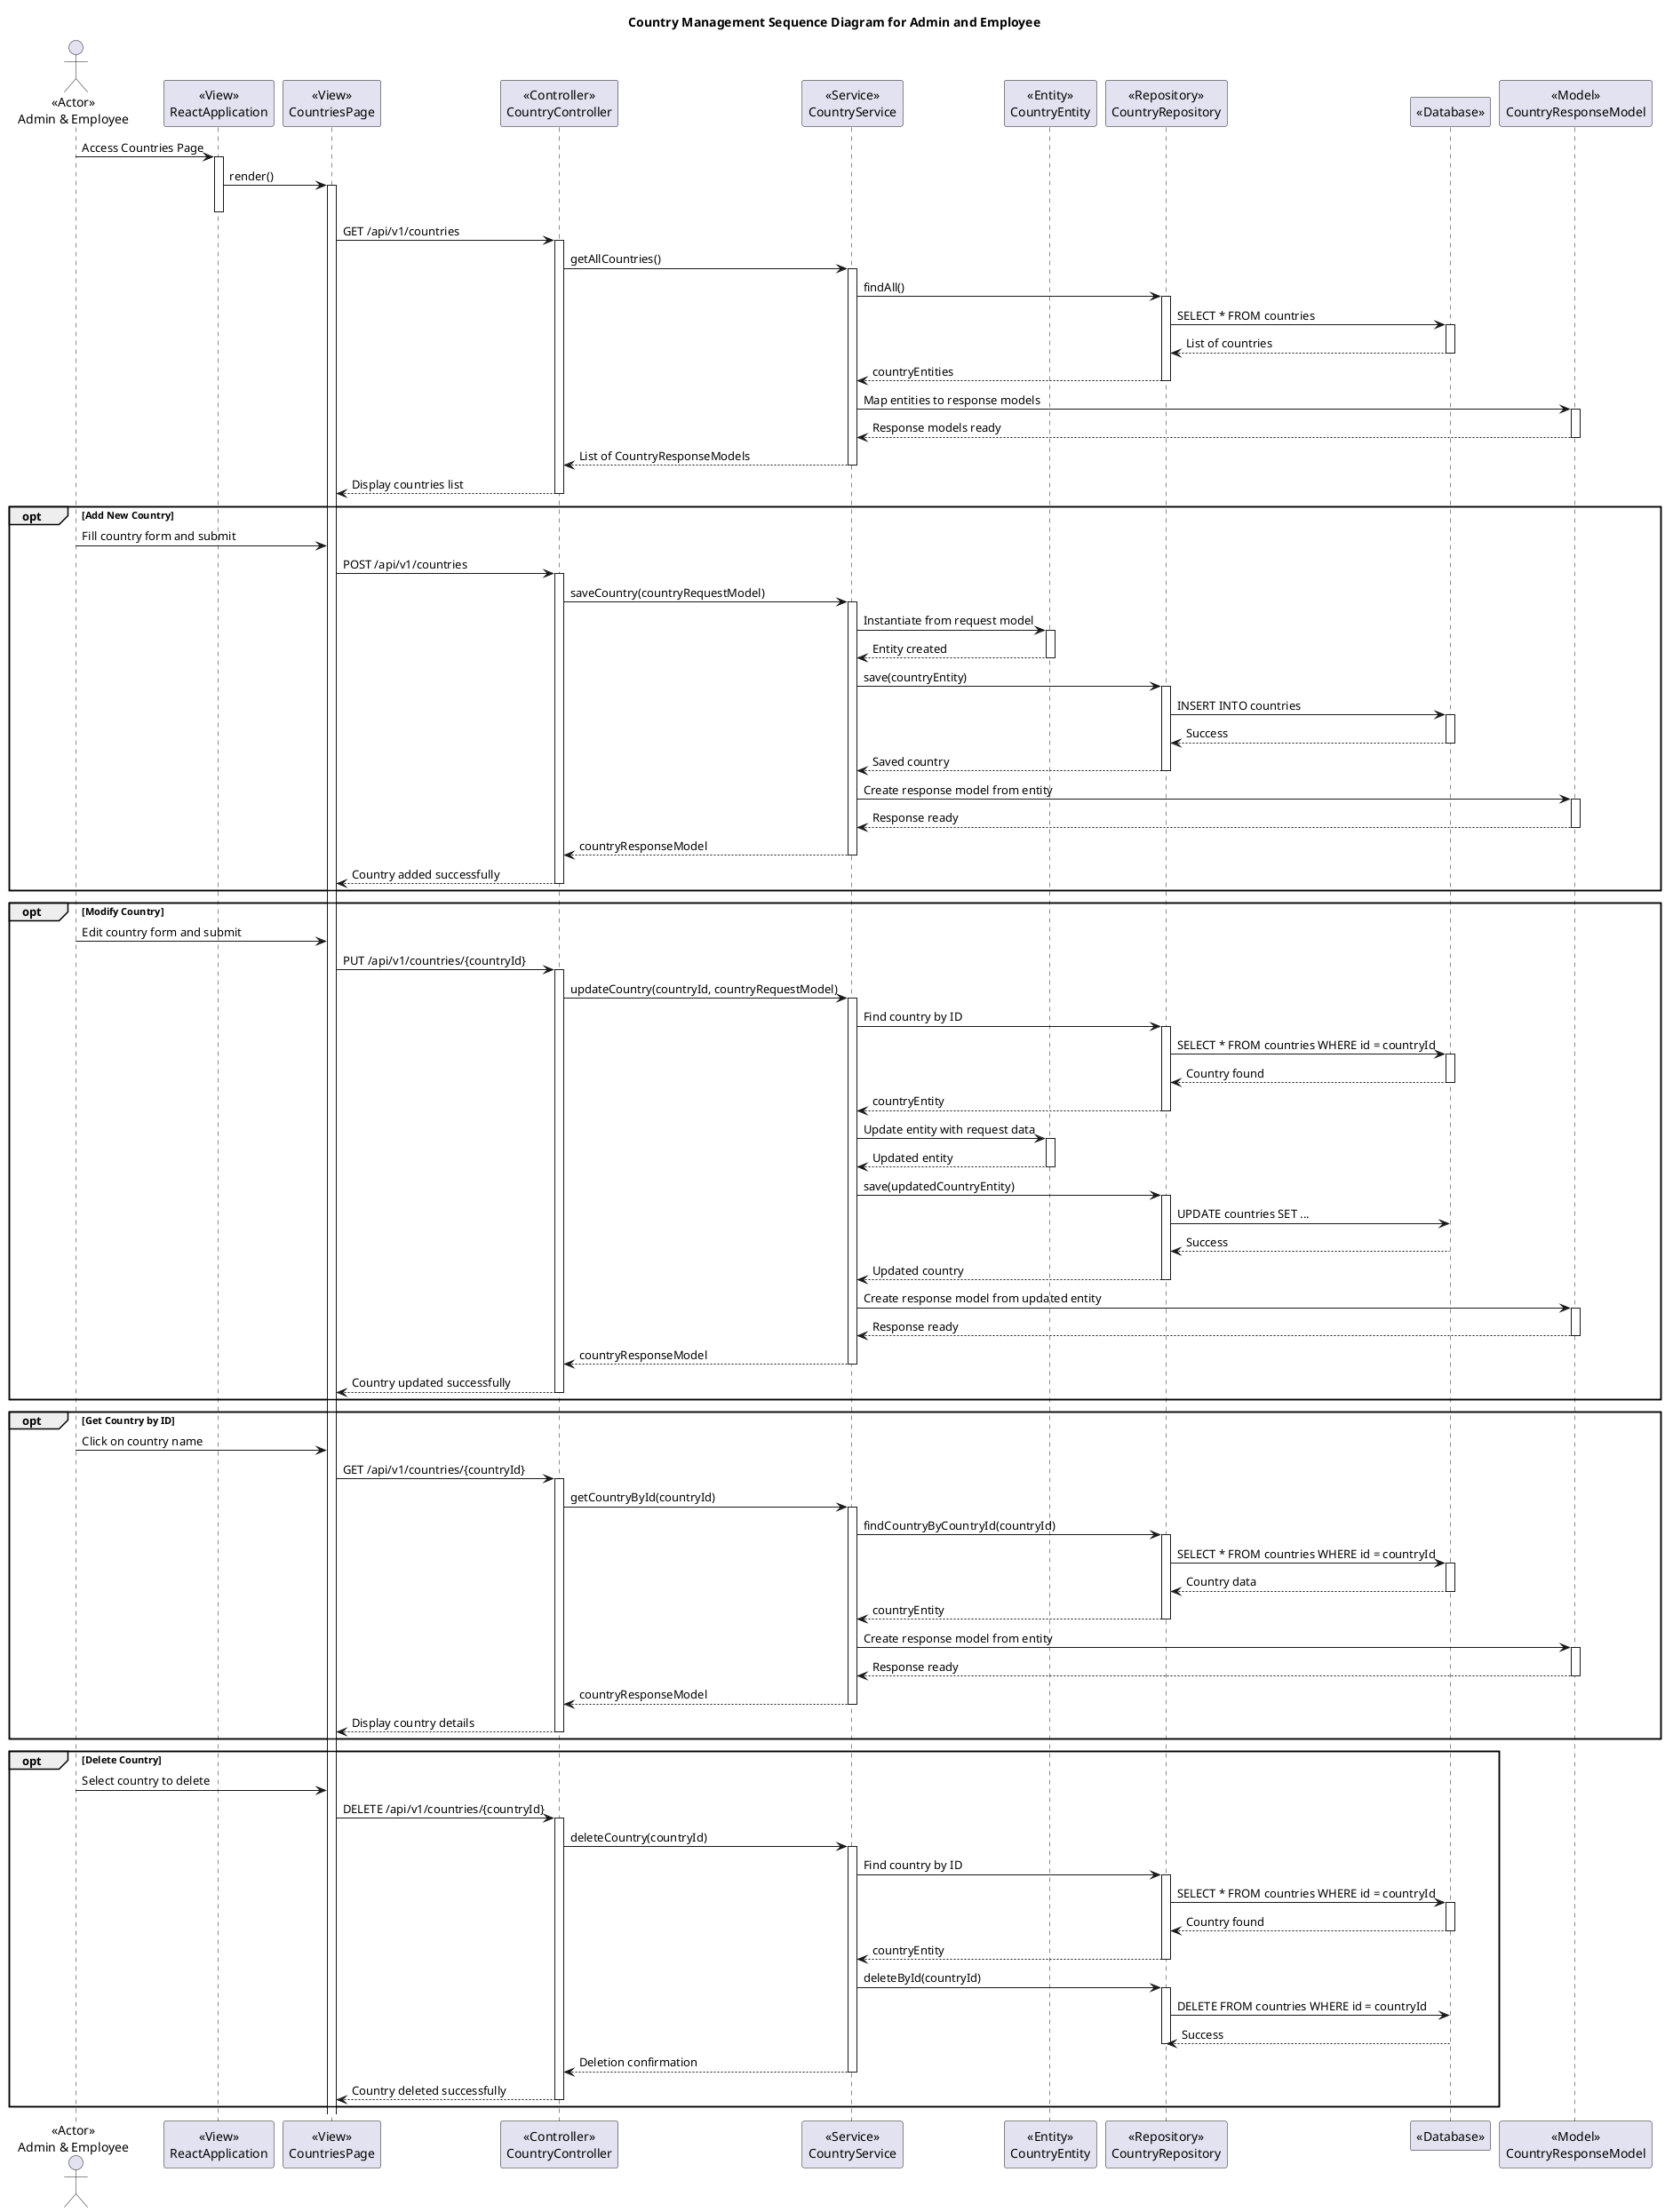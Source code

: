 @startuml
title Country Management Sequence Diagram for Admin and Employee

actor Admin as "<<Actor>>\nAdmin & Employee"

participant ReactApplication as "<<View>>\nReactApplication"
participant CountriesPage as "<<View>>\nCountriesPage"
participant CountryController as "<<Controller>>\nCountryController"
participant CountryService as "<<Service>>\nCountryService"
participant CountryEntity as "<<Entity>>\nCountryEntity"
participant CountryRepository as "<<Repository>>\nCountryRepository"
participant Database as "<<Database>>"
participant CountryResponseModel as "<<Model>>\nCountryResponseModel"

Admin -> ReactApplication : Access Countries Page
activate ReactApplication

ReactApplication -> CountriesPage : render()
activate CountriesPage
deactivate ReactApplication

CountriesPage -> CountryController : GET /api/v1/countries
activate CountryController

CountryController -> CountryService : getAllCountries()
activate CountryService

CountryService -> CountryRepository : findAll()
activate CountryRepository

CountryRepository -> Database : SELECT * FROM countries
activate Database
Database --> CountryRepository : List of countries
deactivate Database

CountryRepository --> CountryService : countryEntities
deactivate CountryRepository

CountryService -> CountryResponseModel : Map entities to response models
activate CountryResponseModel
CountryResponseModel --> CountryService : Response models ready
deactivate CountryResponseModel

CountryService --> CountryController : List of CountryResponseModels
deactivate CountryService

CountryController --> CountriesPage : Display countries list
deactivate CountryController

opt Add New Country
    Admin -> CountriesPage : Fill country form and submit
    CountriesPage -> CountryController : POST /api/v1/countries
    activate CountryController

    CountryController -> CountryService : saveCountry(countryRequestModel)
    activate CountryService

    CountryService -> CountryEntity : Instantiate from request model
    activate CountryEntity
    CountryEntity --> CountryService : Entity created
    deactivate CountryEntity

    CountryService -> CountryRepository : save(countryEntity)
    activate CountryRepository
    CountryRepository -> Database : INSERT INTO countries
    activate Database
    Database --> CountryRepository : Success
    deactivate Database
    CountryRepository --> CountryService : Saved country
    deactivate CountryRepository

    CountryService -> CountryResponseModel : Create response model from entity
    activate CountryResponseModel
    CountryResponseModel --> CountryService : Response ready
    deactivate CountryResponseModel

    CountryService --> CountryController : countryResponseModel
    deactivate CountryService
    CountryController --> CountriesPage : Country added successfully
    deactivate CountryController
end

opt Modify Country
    Admin -> CountriesPage : Edit country form and submit
    CountriesPage -> CountryController : PUT /api/v1/countries/{countryId}
    activate CountryController

    CountryController -> CountryService : updateCountry(countryId, countryRequestModel)
    activate CountryService

    CountryService -> CountryRepository : Find country by ID
    activate CountryRepository
    CountryRepository -> Database : SELECT * FROM countries WHERE id = countryId
    activate Database
    Database --> CountryRepository : Country found
    deactivate Database
    CountryRepository --> CountryService : countryEntity
    deactivate CountryRepository

    CountryService -> CountryEntity : Update entity with request data
    activate CountryEntity
    CountryEntity --> CountryService : Updated entity
    deactivate CountryEntity

    CountryService -> CountryRepository : save(updatedCountryEntity)
    activate CountryRepository
    CountryRepository -> Database : UPDATE countries SET ...
    Database --> CountryRepository : Success
    deactivate Database
    CountryRepository --> CountryService : Updated country
    deactivate CountryRepository

    CountryService -> CountryResponseModel : Create response model from updated entity
    activate CountryResponseModel
    CountryResponseModel --> CountryService : Response ready
    deactivate CountryResponseModel

    CountryService --> CountryController : countryResponseModel
    deactivate CountryService
    CountryController --> CountriesPage : Country updated successfully
    deactivate CountryController
end

opt Get Country by ID
    Admin -> CountriesPage : Click on country name
    CountriesPage -> CountryController : GET /api/v1/countries/{countryId}
    activate CountryController

    CountryController -> CountryService : getCountryById(countryId)
    activate CountryService

    CountryService -> CountryRepository : findCountryByCountryId(countryId)
    activate CountryRepository
    CountryRepository -> Database : SELECT * FROM countries WHERE id = countryId
    activate Database
    Database --> CountryRepository : Country data
    deactivate Database
    CountryRepository --> CountryService : countryEntity
    deactivate CountryRepository

    CountryService -> CountryResponseModel : Create response model from entity
    activate CountryResponseModel
    CountryResponseModel --> CountryService : Response ready
    deactivate CountryResponseModel

    CountryService --> CountryController : countryResponseModel
    deactivate CountryService
    CountryController --> CountriesPage : Display country details
    deactivate CountryController
end

opt Delete Country
    Admin -> CountriesPage : Select country to delete
    CountriesPage -> CountryController : DELETE /api/v1/countries/{countryId}
    activate CountryController

    CountryController -> CountryService : deleteCountry(countryId)
    activate CountryService

    CountryService -> CountryRepository : Find country by ID
    activate CountryRepository
    CountryRepository -> Database : SELECT * FROM countries WHERE id = countryId
    activate Database
    Database --> CountryRepository : Country found
    deactivate Database
    CountryRepository --> CountryService : countryEntity
    deactivate CountryRepository

    CountryService -> CountryRepository : deleteById(countryId)
    activate CountryRepository
    CountryRepository -> Database : DELETE FROM countries WHERE id = countryId
    Database --> CountryRepository : Success
    deactivate Database
    deactivate CountryRepository

    CountryService --> CountryController : Deletion confirmation
    deactivate CountryService
    CountryController --> CountriesPage : Country deleted successfully
    deactivate CountryController
end

@enduml

